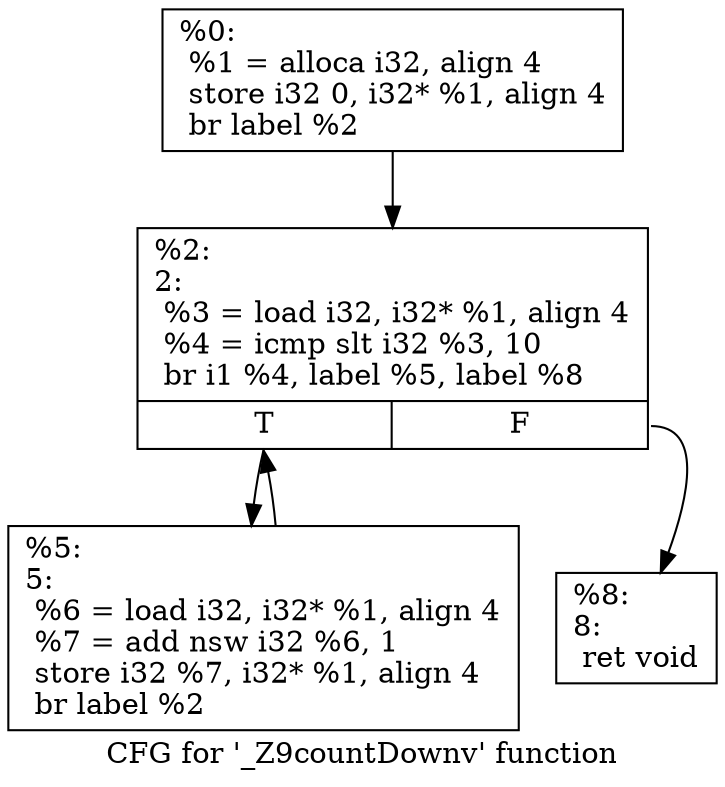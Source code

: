 digraph "CFG for '_Z9countDownv' function" {
	label="CFG for '_Z9countDownv' function";

	Node0x561562441c40 [shape=record,label="{%0:\l  %1 = alloca i32, align 4\l  store i32 0, i32* %1, align 4\l  br label %2\l}"];
	Node0x561562441c40 -> Node0x561562442440;
	Node0x561562442440 [shape=record,label="{%2:\l2:                                                \l  %3 = load i32, i32* %1, align 4\l  %4 = icmp slt i32 %3, 10\l  br i1 %4, label %5, label %8\l|{<s0>T|<s1>F}}"];
	Node0x561562442440:s0 -> Node0x561562442670;
	Node0x561562442440:s1 -> Node0x5615624426c0;
	Node0x561562442670 [shape=record,label="{%5:\l5:                                                \l  %6 = load i32, i32* %1, align 4\l  %7 = add nsw i32 %6, 1\l  store i32 %7, i32* %1, align 4\l  br label %2\l}"];
	Node0x561562442670 -> Node0x561562442440;
	Node0x5615624426c0 [shape=record,label="{%8:\l8:                                                \l  ret void\l}"];
}
